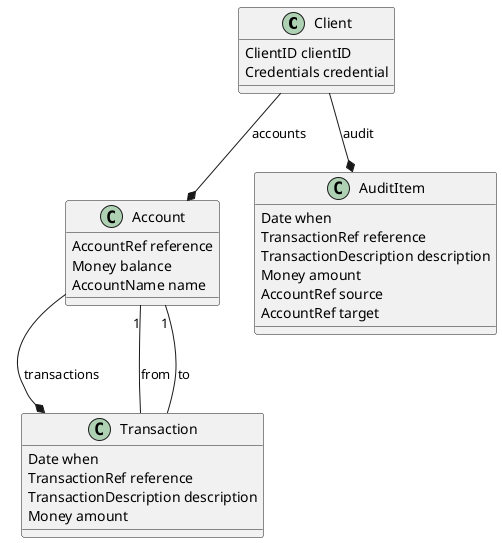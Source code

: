 @startuml

class Client {
	ClientID clientID
	Credentials credential
}

class Account {
	AccountRef reference
	Money balance
	AccountName name
}

class Transaction {
	Date when
	TransactionRef reference
	TransactionDescription description
	Money amount
}

class AuditItem {
	Date when
	TransactionRef reference
	TransactionDescription description
	Money amount
	AccountRef source
	AccountRef target
}

Client --* Account : "accounts"
Account --* Transaction : "transactions"
Transaction -- "1" Account : from
Transaction -- "1" Account : to

Client --* AuditItem : "audit"

@enduml